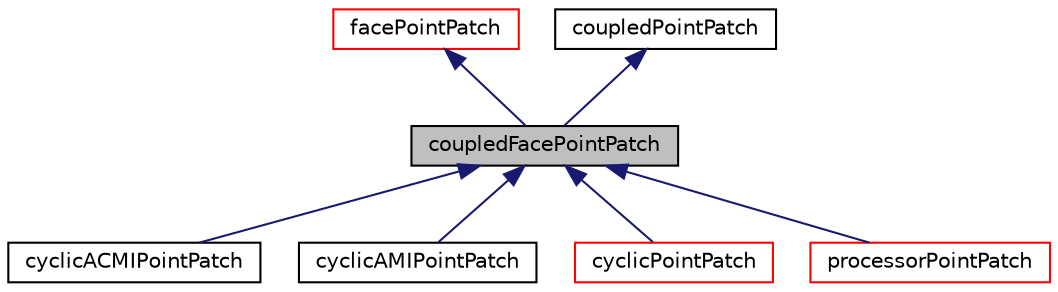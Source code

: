 digraph "coupledFacePointPatch"
{
  bgcolor="transparent";
  edge [fontname="Helvetica",fontsize="10",labelfontname="Helvetica",labelfontsize="10"];
  node [fontname="Helvetica",fontsize="10",shape=record];
  Node1 [label="coupledFacePointPatch",height=0.2,width=0.4,color="black", fillcolor="grey75", style="filled", fontcolor="black"];
  Node2 -> Node1 [dir="back",color="midnightblue",fontsize="10",style="solid",fontname="Helvetica"];
  Node2 [label="facePointPatch",height=0.2,width=0.4,color="red",URL="$a00740.html",tooltip="A pointPatch based on a polyPatch. "];
  Node3 -> Node1 [dir="back",color="midnightblue",fontsize="10",style="solid",fontname="Helvetica"];
  Node3 [label="coupledPointPatch",height=0.2,width=0.4,color="black",URL="$a00422.html",tooltip="coupled patch for post-processing. Used as the base class for processor and cyclic pointPatches ..."];
  Node1 -> Node4 [dir="back",color="midnightblue",fontsize="10",style="solid",fontname="Helvetica"];
  Node4 [label="cyclicACMIPointPatch",height=0.2,width=0.4,color="black",URL="$a00467.html",tooltip="Cyclic AMI point patch - place holder only. "];
  Node1 -> Node5 [dir="back",color="midnightblue",fontsize="10",style="solid",fontname="Helvetica"];
  Node5 [label="cyclicAMIPointPatch",height=0.2,width=0.4,color="black",URL="$a00477.html",tooltip="Cyclic AMI point patch - place holder only. "];
  Node1 -> Node6 [dir="back",color="midnightblue",fontsize="10",style="solid",fontname="Helvetica"];
  Node6 [label="cyclicPointPatch",height=0.2,width=0.4,color="red",URL="$a00487.html",tooltip="Cyclic patch for post-processing. "];
  Node1 -> Node7 [dir="back",color="midnightblue",fontsize="10",style="solid",fontname="Helvetica"];
  Node7 [label="processorPointPatch",height=0.2,width=0.4,color="red",URL="$a02043.html",tooltip="Processor patch boundary needs to be such that the ordering of points in the patch is the same on bot..."];
}
